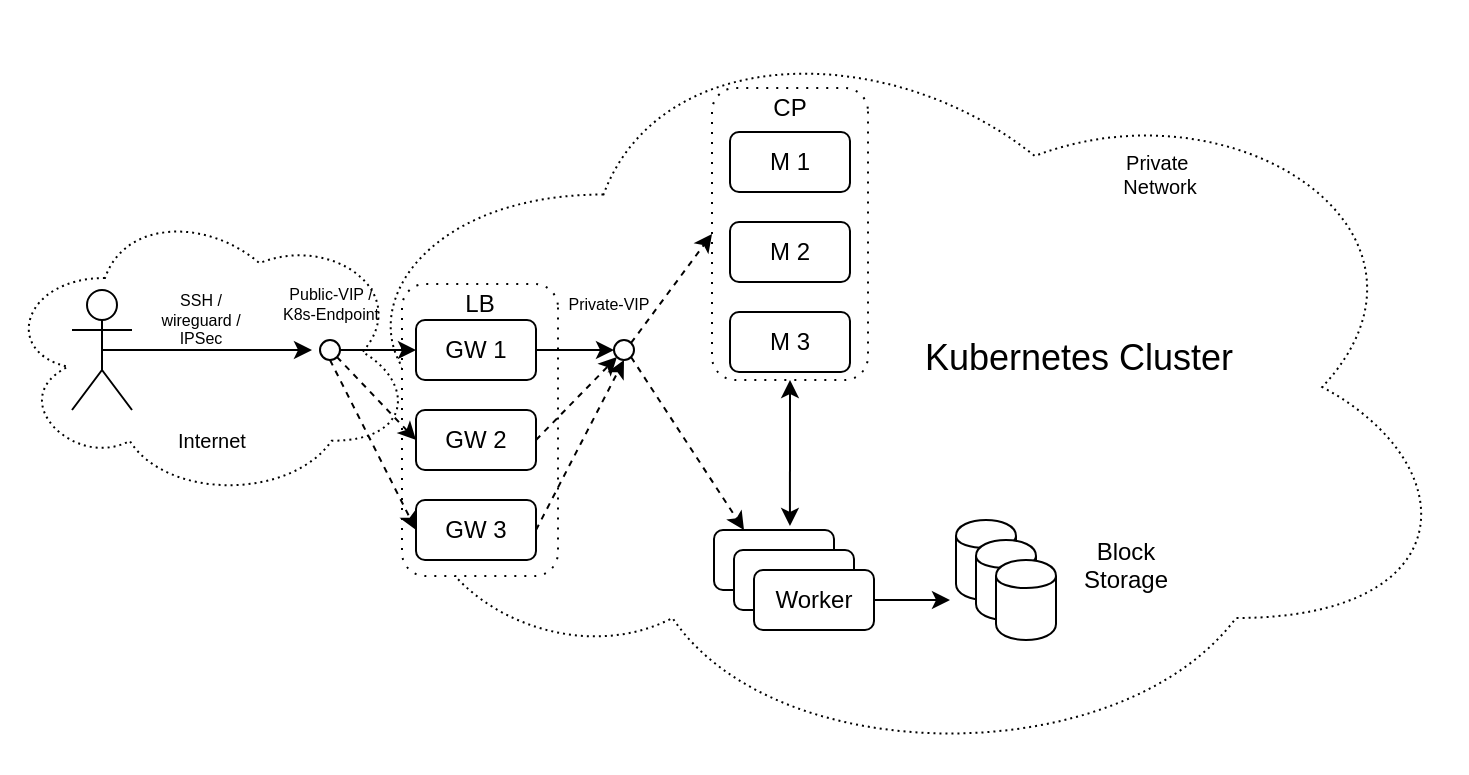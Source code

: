 <mxfile version="24.1.0" type="device">
  <diagram id="DBdWhv9lM9wdDVQ6ySdX" name="Page-1">
    <mxGraphModel dx="1768" dy="1882" grid="0" gridSize="10" guides="1" tooltips="1" connect="1" arrows="1" fold="1" page="1" pageScale="1" pageWidth="583" pageHeight="827" math="0" shadow="0">
      <root>
        <mxCell id="0" />
        <mxCell id="1" parent="0" />
        <mxCell id="52x-R5pq0R9A27WMql1t-70" value="" style="ellipse;shape=cloud;whiteSpace=wrap;html=1;dashed=1;dashPattern=1 2;fontSize=10;" parent="1" vertex="1">
          <mxGeometry x="11" y="82" width="206" height="148" as="geometry" />
        </mxCell>
        <mxCell id="52x-R5pq0R9A27WMql1t-67" value="" style="ellipse;shape=cloud;whiteSpace=wrap;html=1;dashed=1;dashPattern=1 2;fontSize=18;" parent="1" vertex="1">
          <mxGeometry x="168" y="-19" width="575" height="385" as="geometry" />
        </mxCell>
        <mxCell id="52x-R5pq0R9A27WMql1t-56" value="" style="group;direction=south;dashed=1;dashPattern=1 4;" parent="1" vertex="1" connectable="0">
          <mxGeometry x="219" y="144" width="124" height="124" as="geometry" />
        </mxCell>
        <mxCell id="52x-R5pq0R9A27WMql1t-73" value="" style="group" parent="52x-R5pq0R9A27WMql1t-56" vertex="1" connectable="0">
          <mxGeometry x="-8" y="-22" width="78" height="146" as="geometry" />
        </mxCell>
        <mxCell id="52x-R5pq0R9A27WMql1t-57" value="" style="rounded=1;whiteSpace=wrap;html=1;direction=south;dashed=1;dashPattern=1 4;" parent="52x-R5pq0R9A27WMql1t-73" vertex="1">
          <mxGeometry width="78" height="146" as="geometry" />
        </mxCell>
        <mxCell id="52x-R5pq0R9A27WMql1t-61" value="LB" style="text;html=1;strokeColor=none;fillColor=none;align=center;verticalAlign=middle;whiteSpace=wrap;rounded=0;" parent="52x-R5pq0R9A27WMql1t-73" vertex="1">
          <mxGeometry x="19" width="40" height="20" as="geometry" />
        </mxCell>
        <mxCell id="52x-R5pq0R9A27WMql1t-9" value="" style="group" parent="1" vertex="1" connectable="0">
          <mxGeometry x="218" y="140" width="60" height="120" as="geometry" />
        </mxCell>
        <mxCell id="52x-R5pq0R9A27WMql1t-1" value="GW 1" style="rounded=1;whiteSpace=wrap;html=1;" parent="52x-R5pq0R9A27WMql1t-9" vertex="1">
          <mxGeometry width="60" height="30" as="geometry" />
        </mxCell>
        <mxCell id="52x-R5pq0R9A27WMql1t-2" value="GW 2" style="rounded=1;whiteSpace=wrap;html=1;" parent="52x-R5pq0R9A27WMql1t-9" vertex="1">
          <mxGeometry y="45" width="60" height="30" as="geometry" />
        </mxCell>
        <mxCell id="52x-R5pq0R9A27WMql1t-3" value="GW 3" style="rounded=1;whiteSpace=wrap;html=1;" parent="52x-R5pq0R9A27WMql1t-9" vertex="1">
          <mxGeometry y="90" width="60" height="30" as="geometry" />
        </mxCell>
        <mxCell id="52x-R5pq0R9A27WMql1t-28" value="" style="group" parent="1" vertex="1" connectable="0">
          <mxGeometry x="367" y="245" width="80" height="50" as="geometry" />
        </mxCell>
        <mxCell id="52x-R5pq0R9A27WMql1t-21" value="M 1" style="rounded=1;whiteSpace=wrap;html=1;" parent="52x-R5pq0R9A27WMql1t-28" vertex="1">
          <mxGeometry width="60" height="30" as="geometry" />
        </mxCell>
        <mxCell id="52x-R5pq0R9A27WMql1t-25" value="M 1" style="rounded=1;whiteSpace=wrap;html=1;" parent="52x-R5pq0R9A27WMql1t-28" vertex="1">
          <mxGeometry x="10" y="10" width="60" height="30" as="geometry" />
        </mxCell>
        <mxCell id="52x-R5pq0R9A27WMql1t-26" value="Worker" style="rounded=1;whiteSpace=wrap;html=1;" parent="52x-R5pq0R9A27WMql1t-28" vertex="1">
          <mxGeometry x="20" y="20" width="60" height="30" as="geometry" />
        </mxCell>
        <mxCell id="52x-R5pq0R9A27WMql1t-37" style="edgeStyle=none;rounded=0;orthogonalLoop=1;jettySize=auto;html=1;exitX=0.5;exitY=1;exitDx=0;exitDy=0;entryX=0;entryY=0.5;entryDx=0;entryDy=0;dashed=1;startArrow=none;startFill=0;endArrow=classic;endFill=1;" parent="1" source="52x-R5pq0R9A27WMql1t-30" target="52x-R5pq0R9A27WMql1t-3" edge="1">
          <mxGeometry relative="1" as="geometry" />
        </mxCell>
        <mxCell id="52x-R5pq0R9A27WMql1t-42" style="edgeStyle=none;rounded=0;orthogonalLoop=1;jettySize=auto;html=1;exitX=1;exitY=1;exitDx=0;exitDy=0;entryX=0.25;entryY=0;entryDx=0;entryDy=0;dashed=1;startArrow=none;startFill=0;endArrow=classic;endFill=1;" parent="1" source="52x-R5pq0R9A27WMql1t-31" target="52x-R5pq0R9A27WMql1t-21" edge="1">
          <mxGeometry relative="1" as="geometry" />
        </mxCell>
        <mxCell id="52x-R5pq0R9A27WMql1t-46" style="edgeStyle=none;rounded=0;orthogonalLoop=1;jettySize=auto;html=1;exitX=1;exitY=0;exitDx=0;exitDy=0;dashed=1;startArrow=none;startFill=0;endArrow=classic;endFill=1;entryX=0.5;entryY=1;entryDx=0;entryDy=0;" parent="1" source="52x-R5pq0R9A27WMql1t-31" target="52x-R5pq0R9A27WMql1t-43" edge="1">
          <mxGeometry relative="1" as="geometry">
            <mxPoint x="350" y="100" as="targetPoint" />
          </mxGeometry>
        </mxCell>
        <mxCell id="52x-R5pq0R9A27WMql1t-31" value="" style="ellipse;whiteSpace=wrap;html=1;aspect=fixed;" parent="1" vertex="1">
          <mxGeometry x="317" y="150" width="10" height="10" as="geometry" />
        </mxCell>
        <mxCell id="52x-R5pq0R9A27WMql1t-34" style="edgeStyle=orthogonalEdgeStyle;rounded=0;orthogonalLoop=1;jettySize=auto;html=1;exitX=0;exitY=0.5;exitDx=0;exitDy=0;entryX=1;entryY=0.5;entryDx=0;entryDy=0;endArrow=none;endFill=0;startArrow=classic;startFill=1;" parent="1" source="52x-R5pq0R9A27WMql1t-1" target="52x-R5pq0R9A27WMql1t-30" edge="1">
          <mxGeometry relative="1" as="geometry" />
        </mxCell>
        <mxCell id="52x-R5pq0R9A27WMql1t-36" style="edgeStyle=none;rounded=0;orthogonalLoop=1;jettySize=auto;html=1;exitX=0;exitY=0.5;exitDx=0;exitDy=0;entryX=1;entryY=1;entryDx=0;entryDy=0;startArrow=classic;startFill=1;endArrow=none;endFill=0;dashed=1;" parent="1" source="52x-R5pq0R9A27WMql1t-2" target="52x-R5pq0R9A27WMql1t-30" edge="1">
          <mxGeometry relative="1" as="geometry" />
        </mxCell>
        <mxCell id="52x-R5pq0R9A27WMql1t-38" style="edgeStyle=none;rounded=0;orthogonalLoop=1;jettySize=auto;html=1;exitX=1;exitY=0.5;exitDx=0;exitDy=0;entryX=0;entryY=0.5;entryDx=0;entryDy=0;startArrow=none;startFill=0;endArrow=classic;endFill=1;" parent="1" source="52x-R5pq0R9A27WMql1t-1" target="52x-R5pq0R9A27WMql1t-31" edge="1">
          <mxGeometry relative="1" as="geometry" />
        </mxCell>
        <mxCell id="52x-R5pq0R9A27WMql1t-39" style="edgeStyle=none;rounded=0;orthogonalLoop=1;jettySize=auto;html=1;exitX=1;exitY=0.5;exitDx=0;exitDy=0;entryX=0;entryY=1;entryDx=0;entryDy=0;startArrow=none;startFill=0;endArrow=classic;endFill=1;dashed=1;" parent="1" source="52x-R5pq0R9A27WMql1t-2" target="52x-R5pq0R9A27WMql1t-31" edge="1">
          <mxGeometry relative="1" as="geometry" />
        </mxCell>
        <mxCell id="52x-R5pq0R9A27WMql1t-40" style="edgeStyle=none;rounded=0;orthogonalLoop=1;jettySize=auto;html=1;exitX=1;exitY=0.5;exitDx=0;exitDy=0;entryX=0.5;entryY=1;entryDx=0;entryDy=0;dashed=1;startArrow=none;startFill=0;endArrow=classic;endFill=1;" parent="1" source="52x-R5pq0R9A27WMql1t-3" target="52x-R5pq0R9A27WMql1t-31" edge="1">
          <mxGeometry relative="1" as="geometry" />
        </mxCell>
        <mxCell id="52x-R5pq0R9A27WMql1t-45" value="" style="group;dashed=1;dashPattern=1 4;" parent="1" vertex="1" connectable="0">
          <mxGeometry x="375" y="46" width="69" height="124" as="geometry" />
        </mxCell>
        <mxCell id="52x-R5pq0R9A27WMql1t-10" value="" style="group" parent="52x-R5pq0R9A27WMql1t-45" vertex="1" connectable="0">
          <mxGeometry width="69" height="124" as="geometry" />
        </mxCell>
        <mxCell id="52x-R5pq0R9A27WMql1t-43" value="" style="rounded=1;whiteSpace=wrap;html=1;direction=south;dashed=1;dashPattern=1 4;" parent="52x-R5pq0R9A27WMql1t-10" vertex="1">
          <mxGeometry x="-9" y="-22" width="78" height="146" as="geometry" />
        </mxCell>
        <mxCell id="52x-R5pq0R9A27WMql1t-4" value="M 1" style="rounded=1;whiteSpace=wrap;html=1;" parent="52x-R5pq0R9A27WMql1t-10" vertex="1">
          <mxGeometry width="60" height="30" as="geometry" />
        </mxCell>
        <mxCell id="52x-R5pq0R9A27WMql1t-7" value="M 2" style="rounded=1;whiteSpace=wrap;html=1;" parent="52x-R5pq0R9A27WMql1t-10" vertex="1">
          <mxGeometry y="45" width="60" height="30" as="geometry" />
        </mxCell>
        <mxCell id="52x-R5pq0R9A27WMql1t-8" value="M 3" style="rounded=1;whiteSpace=wrap;html=1;" parent="52x-R5pq0R9A27WMql1t-10" vertex="1">
          <mxGeometry y="90" width="60" height="30" as="geometry" />
        </mxCell>
        <mxCell id="52x-R5pq0R9A27WMql1t-44" value="CP" style="text;html=1;strokeColor=none;fillColor=none;align=center;verticalAlign=middle;whiteSpace=wrap;rounded=0;" parent="52x-R5pq0R9A27WMql1t-10" vertex="1">
          <mxGeometry x="10" y="-22" width="40" height="20" as="geometry" />
        </mxCell>
        <mxCell id="52x-R5pq0R9A27WMql1t-48" style="edgeStyle=none;rounded=0;orthogonalLoop=1;jettySize=auto;html=1;exitX=1;exitY=0.5;exitDx=0;exitDy=0;entryX=0.633;entryY=-0.067;entryDx=0;entryDy=0;entryPerimeter=0;startArrow=classic;startFill=1;endArrow=classic;endFill=1;" parent="1" source="52x-R5pq0R9A27WMql1t-43" target="52x-R5pq0R9A27WMql1t-21" edge="1">
          <mxGeometry relative="1" as="geometry" />
        </mxCell>
        <mxCell id="52x-R5pq0R9A27WMql1t-50" value="" style="group" parent="1" vertex="1" connectable="0">
          <mxGeometry x="488" y="240" width="105" height="60" as="geometry" />
        </mxCell>
        <mxCell id="52x-R5pq0R9A27WMql1t-49" value="" style="group" parent="52x-R5pq0R9A27WMql1t-50" vertex="1" connectable="0">
          <mxGeometry width="105" height="60" as="geometry" />
        </mxCell>
        <mxCell id="52x-R5pq0R9A27WMql1t-18" value="" style="shape=cylinder;whiteSpace=wrap;html=1;boundedLbl=1;backgroundOutline=1;" parent="52x-R5pq0R9A27WMql1t-49" vertex="1">
          <mxGeometry width="30" height="40" as="geometry" />
        </mxCell>
        <mxCell id="52x-R5pq0R9A27WMql1t-19" value="" style="shape=cylinder;whiteSpace=wrap;html=1;boundedLbl=1;backgroundOutline=1;" parent="52x-R5pq0R9A27WMql1t-49" vertex="1">
          <mxGeometry x="10" y="10" width="30" height="40" as="geometry" />
        </mxCell>
        <mxCell id="52x-R5pq0R9A27WMql1t-20" value="" style="shape=cylinder;whiteSpace=wrap;html=1;boundedLbl=1;backgroundOutline=1;" parent="52x-R5pq0R9A27WMql1t-49" vertex="1">
          <mxGeometry x="20" y="20" width="30" height="40" as="geometry" />
        </mxCell>
        <mxCell id="52x-R5pq0R9A27WMql1t-29" value="&lt;div&gt;&lt;span&gt;Block&lt;/span&gt;&lt;br&gt;&lt;/div&gt;&lt;div&gt;Storage&lt;/div&gt;&lt;div&gt;&lt;br&gt;&lt;/div&gt;" style="text;html=1;strokeColor=none;fillColor=none;align=center;verticalAlign=middle;whiteSpace=wrap;rounded=0;" parent="52x-R5pq0R9A27WMql1t-49" vertex="1">
          <mxGeometry x="65" y="20" width="40" height="20" as="geometry" />
        </mxCell>
        <mxCell id="52x-R5pq0R9A27WMql1t-63" style="edgeStyle=none;rounded=0;orthogonalLoop=1;jettySize=auto;html=1;exitX=1;exitY=0.5;exitDx=0;exitDy=0;startArrow=none;startFill=0;endArrow=classic;endFill=1;" parent="1" source="52x-R5pq0R9A27WMql1t-26" edge="1">
          <mxGeometry relative="1" as="geometry">
            <mxPoint x="485" y="280" as="targetPoint" />
          </mxGeometry>
        </mxCell>
        <mxCell id="52x-R5pq0R9A27WMql1t-65" value="Private-VIP" style="text;html=1;strokeColor=none;fillColor=none;align=center;verticalAlign=middle;whiteSpace=wrap;rounded=0;dashed=1;dashPattern=1 4;fontSize=8;" parent="1" vertex="1">
          <mxGeometry x="288" y="122" width="53" height="20" as="geometry" />
        </mxCell>
        <mxCell id="52x-R5pq0R9A27WMql1t-66" value="Kubernetes&amp;nbsp;&lt;span style=&quot;background-color: initial;&quot;&gt;Cluster&lt;/span&gt;" style="text;html=1;strokeColor=none;fillColor=none;align=center;verticalAlign=middle;whiteSpace=wrap;rounded=0;dashed=1;dashPattern=1 4;fontSize=18;" parent="1" vertex="1">
          <mxGeometry x="461" y="115" width="177" height="88" as="geometry" />
        </mxCell>
        <mxCell id="52x-R5pq0R9A27WMql1t-68" value="Private&amp;nbsp; Network" style="text;html=1;strokeColor=none;fillColor=none;align=center;verticalAlign=middle;whiteSpace=wrap;rounded=0;dashed=1;dashPattern=1 4;fontSize=10;" parent="1" vertex="1">
          <mxGeometry x="570" y="57" width="40" height="20" as="geometry" />
        </mxCell>
        <mxCell id="52x-R5pq0R9A27WMql1t-69" style="edgeStyle=none;rounded=0;orthogonalLoop=1;jettySize=auto;html=1;exitX=0.5;exitY=0;exitDx=0;exitDy=0;startArrow=none;startFill=0;endArrow=classic;endFill=1;fontSize=10;" parent="1" source="52x-R5pq0R9A27WMql1t-68" target="52x-R5pq0R9A27WMql1t-68" edge="1">
          <mxGeometry relative="1" as="geometry" />
        </mxCell>
        <mxCell id="52x-R5pq0R9A27WMql1t-72" value="" style="group" parent="1" vertex="1" connectable="0">
          <mxGeometry x="46" y="122" width="155.5" height="88" as="geometry" />
        </mxCell>
        <mxCell id="52x-R5pq0R9A27WMql1t-30" value="" style="ellipse;whiteSpace=wrap;html=1;aspect=fixed;" parent="52x-R5pq0R9A27WMql1t-72" vertex="1">
          <mxGeometry x="124" y="28" width="10" height="10" as="geometry" />
        </mxCell>
        <mxCell id="52x-R5pq0R9A27WMql1t-54" style="edgeStyle=none;rounded=0;orthogonalLoop=1;jettySize=auto;html=1;exitX=0.5;exitY=0.5;exitDx=0;exitDy=0;exitPerimeter=0;startArrow=none;startFill=0;endArrow=classic;endFill=1;" parent="52x-R5pq0R9A27WMql1t-72" source="52x-R5pq0R9A27WMql1t-51" edge="1">
          <mxGeometry relative="1" as="geometry">
            <mxPoint x="120" y="33" as="targetPoint" />
          </mxGeometry>
        </mxCell>
        <mxCell id="52x-R5pq0R9A27WMql1t-51" value="" style="shape=umlActor;verticalLabelPosition=bottom;labelBackgroundColor=#ffffff;verticalAlign=top;html=1;outlineConnect=0;" parent="52x-R5pq0R9A27WMql1t-72" vertex="1">
          <mxGeometry y="3" width="30" height="60" as="geometry" />
        </mxCell>
        <mxCell id="52x-R5pq0R9A27WMql1t-55" value="&lt;div style=&quot;font-size: 8px&quot;&gt;SSH / wireguard&amp;nbsp;&lt;span&gt;/ IPSec&lt;/span&gt;&lt;/div&gt;" style="text;html=1;strokeColor=none;fillColor=none;align=center;verticalAlign=middle;whiteSpace=wrap;rounded=0;fontSize=8;" parent="52x-R5pq0R9A27WMql1t-72" vertex="1">
          <mxGeometry x="39" y="8" width="51" height="20" as="geometry" />
        </mxCell>
        <mxCell id="52x-R5pq0R9A27WMql1t-64" value="Public-VIP / K8s-Endpoint" style="text;html=1;strokeColor=none;fillColor=none;align=center;verticalAlign=middle;whiteSpace=wrap;rounded=0;dashed=1;dashPattern=1 4;fontSize=8;" parent="52x-R5pq0R9A27WMql1t-72" vertex="1">
          <mxGeometry x="102.5" width="53" height="20" as="geometry" />
        </mxCell>
        <mxCell id="52x-R5pq0R9A27WMql1t-71" value="&lt;div&gt;Internet&lt;/div&gt;" style="text;html=1;strokeColor=none;fillColor=none;align=center;verticalAlign=middle;whiteSpace=wrap;rounded=0;dashed=1;dashPattern=1 4;fontSize=10;" parent="52x-R5pq0R9A27WMql1t-72" vertex="1">
          <mxGeometry x="50" y="68" width="40" height="20" as="geometry" />
        </mxCell>
      </root>
    </mxGraphModel>
  </diagram>
</mxfile>
